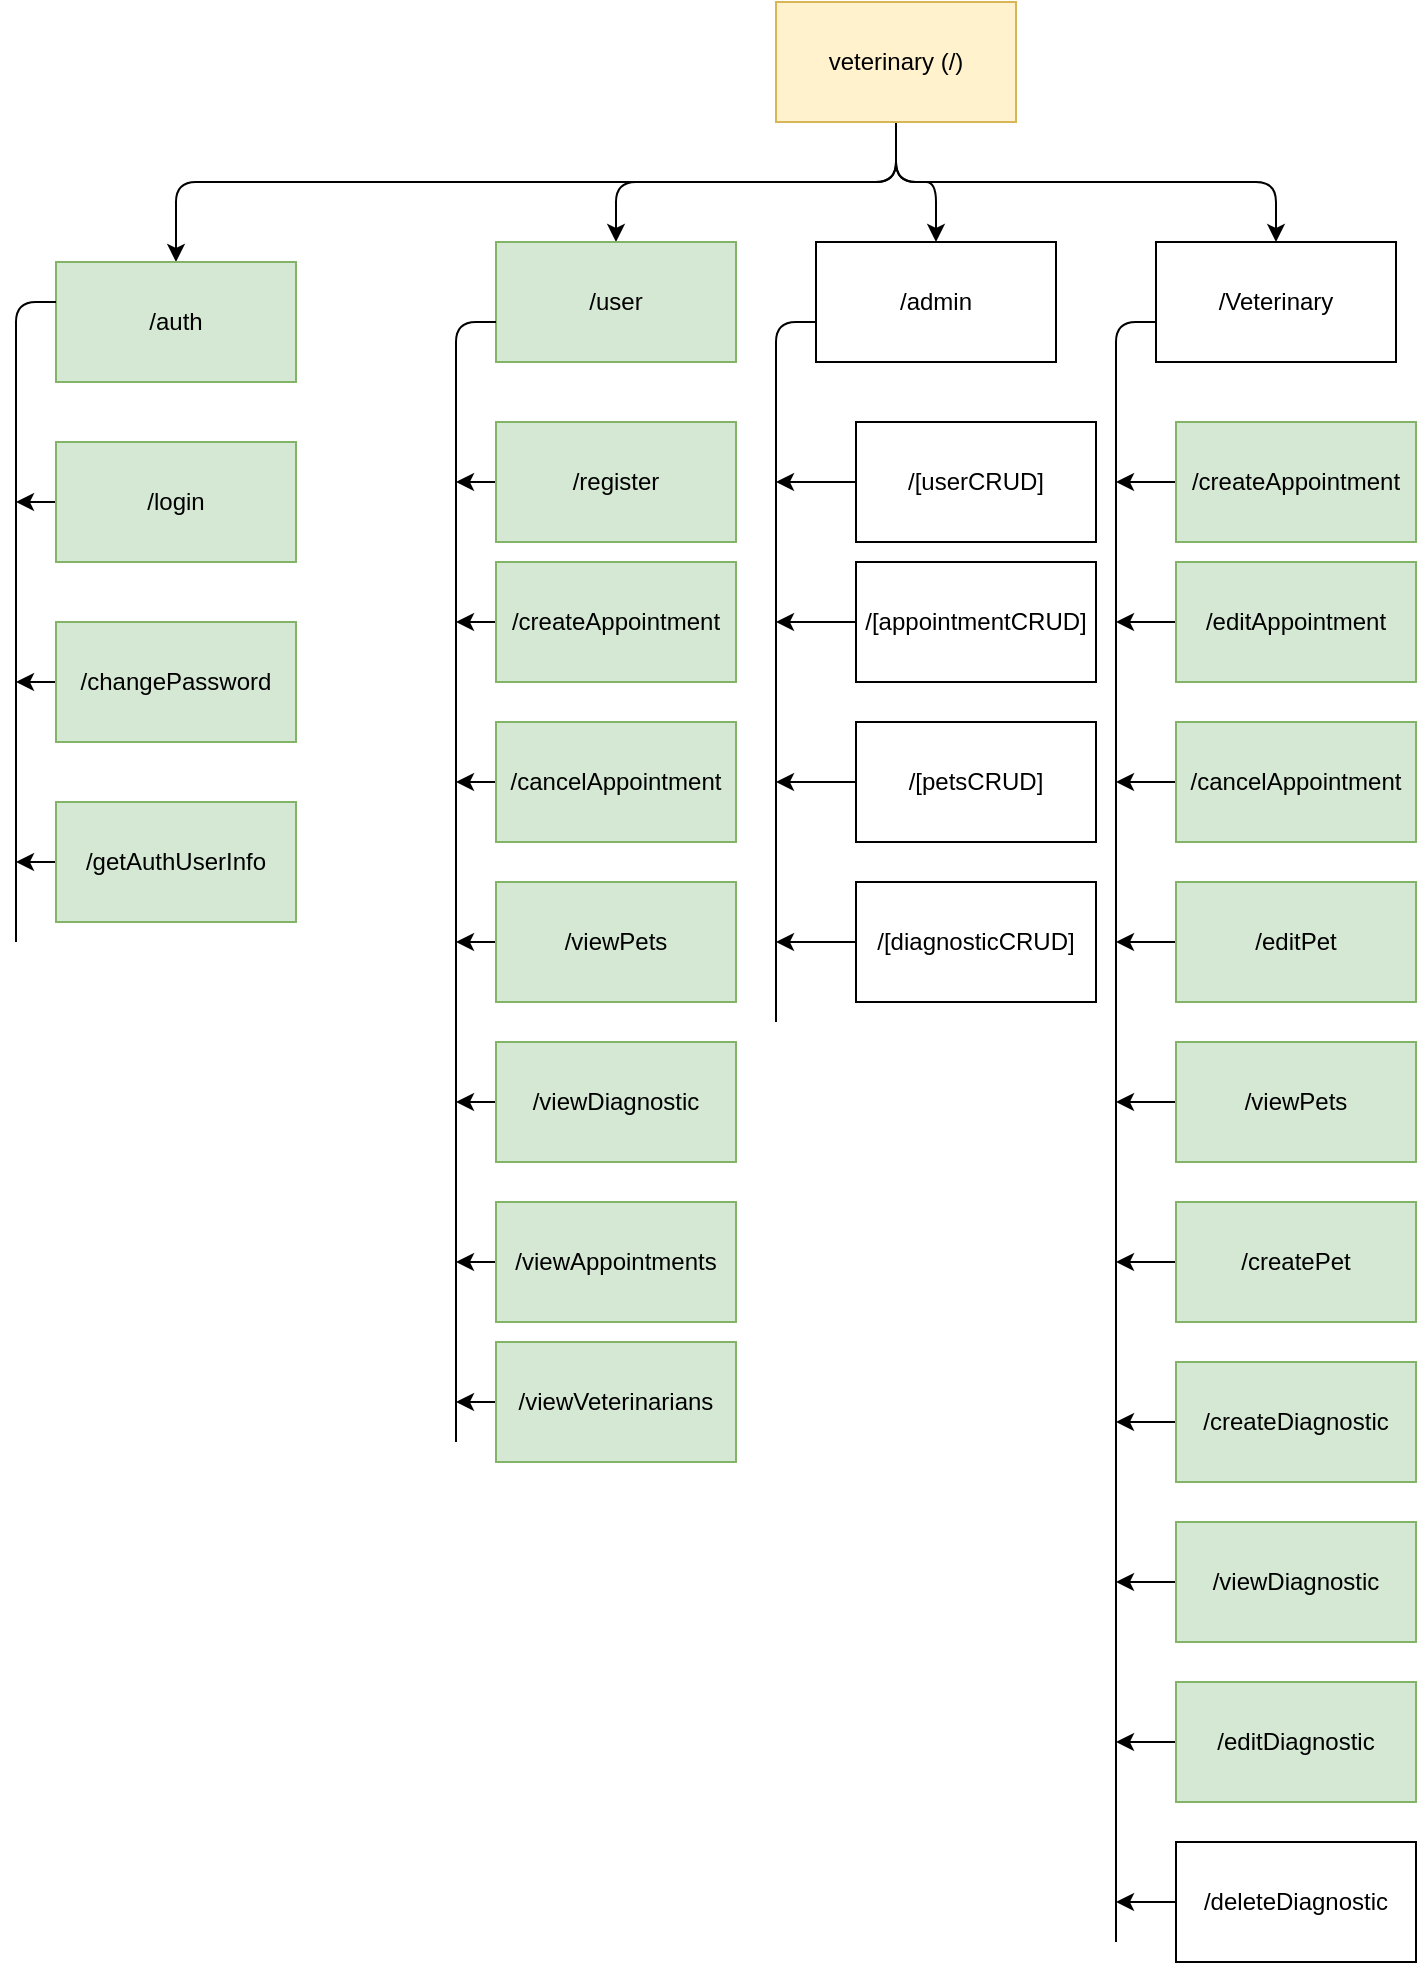 <mxfile>
    <diagram id="RPAzpnmm1RsqbhSX1ocx" name="Page-1">
        <mxGraphModel dx="1359" dy="274" grid="1" gridSize="10" guides="1" tooltips="1" connect="1" arrows="1" fold="1" page="1" pageScale="1" pageWidth="850" pageHeight="1100" math="0" shadow="0">
            <root>
                <mxCell id="0"/>
                <mxCell id="1" parent="0"/>
                <mxCell id="36" style="edgeStyle=none;html=1;entryX=0.5;entryY=0;entryDx=0;entryDy=0;exitX=0.5;exitY=1;exitDx=0;exitDy=0;" parent="1" source="2" target="3" edge="1">
                    <mxGeometry relative="1" as="geometry">
                        <Array as="points">
                            <mxPoint x="370" y="170"/>
                            <mxPoint x="230" y="170"/>
                        </Array>
                    </mxGeometry>
                </mxCell>
                <mxCell id="37" style="edgeStyle=none;html=1;exitX=0.5;exitY=1;exitDx=0;exitDy=0;entryX=0.5;entryY=0;entryDx=0;entryDy=0;" parent="1" source="2" target="4" edge="1">
                    <mxGeometry relative="1" as="geometry">
                        <Array as="points">
                            <mxPoint x="370" y="170"/>
                            <mxPoint x="390" y="170"/>
                        </Array>
                    </mxGeometry>
                </mxCell>
                <mxCell id="38" style="edgeStyle=none;html=1;entryX=0.5;entryY=0;entryDx=0;entryDy=0;exitX=0.5;exitY=1;exitDx=0;exitDy=0;" parent="1" source="2" target="5" edge="1">
                    <mxGeometry relative="1" as="geometry">
                        <Array as="points">
                            <mxPoint x="370" y="170"/>
                            <mxPoint x="560" y="170"/>
                        </Array>
                    </mxGeometry>
                </mxCell>
                <mxCell id="68" style="edgeStyle=none;html=1;exitX=0.5;exitY=1;exitDx=0;exitDy=0;" parent="1" source="2" edge="1">
                    <mxGeometry relative="1" as="geometry">
                        <Array as="points">
                            <mxPoint x="370" y="170"/>
                            <mxPoint x="10" y="170"/>
                        </Array>
                        <mxPoint x="10" y="210" as="targetPoint"/>
                    </mxGeometry>
                </mxCell>
                <mxCell id="2" value="veterinary (/)" style="rounded=0;whiteSpace=wrap;html=1;fillColor=#fff2cc;strokeColor=#d6b656;" parent="1" vertex="1">
                    <mxGeometry x="310" y="80" width="120" height="60" as="geometry"/>
                </mxCell>
                <mxCell id="3" value="/user" style="rounded=0;whiteSpace=wrap;html=1;fillColor=#d5e8d4;strokeColor=#82b366;" parent="1" vertex="1">
                    <mxGeometry x="170" y="200" width="120" height="60" as="geometry"/>
                </mxCell>
                <mxCell id="4" value="/admin" style="rounded=0;whiteSpace=wrap;html=1;" parent="1" vertex="1">
                    <mxGeometry x="330" y="200" width="120" height="60" as="geometry"/>
                </mxCell>
                <mxCell id="5" value="/Veterinary" style="rounded=0;whiteSpace=wrap;html=1;" parent="1" vertex="1">
                    <mxGeometry x="500" y="200" width="120" height="60" as="geometry"/>
                </mxCell>
                <mxCell id="44" style="edgeStyle=none;html=1;" parent="1" source="7" edge="1">
                    <mxGeometry relative="1" as="geometry">
                        <mxPoint x="150.0" y="320" as="targetPoint"/>
                    </mxGeometry>
                </mxCell>
                <mxCell id="7" value="/register" style="rounded=0;whiteSpace=wrap;html=1;fillColor=#d5e8d4;strokeColor=#82b366;" parent="1" vertex="1">
                    <mxGeometry x="170" y="290" width="120" height="60" as="geometry"/>
                </mxCell>
                <mxCell id="46" style="edgeStyle=none;html=1;" parent="1" source="9" edge="1">
                    <mxGeometry relative="1" as="geometry">
                        <mxPoint x="150.0" y="390" as="targetPoint"/>
                    </mxGeometry>
                </mxCell>
                <mxCell id="9" value="/createAppointment" style="rounded=0;whiteSpace=wrap;html=1;fillColor=#d5e8d4;strokeColor=#82b366;" parent="1" vertex="1">
                    <mxGeometry x="170" y="360" width="120" height="60" as="geometry"/>
                </mxCell>
                <mxCell id="49" style="edgeStyle=none;html=1;" parent="1" source="10" edge="1">
                    <mxGeometry relative="1" as="geometry">
                        <mxPoint x="150.0" y="630" as="targetPoint"/>
                    </mxGeometry>
                </mxCell>
                <mxCell id="10" value="/viewDiagnostic" style="rounded=0;whiteSpace=wrap;html=1;fillColor=#d5e8d4;strokeColor=#82b366;" parent="1" vertex="1">
                    <mxGeometry x="170" y="600" width="120" height="60" as="geometry"/>
                </mxCell>
                <mxCell id="51" style="edgeStyle=none;html=1;" parent="1" source="11" edge="1">
                    <mxGeometry relative="1" as="geometry">
                        <mxPoint x="310" y="320" as="targetPoint"/>
                    </mxGeometry>
                </mxCell>
                <mxCell id="11" value="/[userCRUD]" style="rounded=0;whiteSpace=wrap;html=1;" parent="1" vertex="1">
                    <mxGeometry x="350" y="290" width="120" height="60" as="geometry"/>
                </mxCell>
                <mxCell id="74" style="edgeStyle=none;html=1;" parent="1" source="12" edge="1">
                    <mxGeometry relative="1" as="geometry">
                        <mxPoint x="-70" y="330" as="targetPoint"/>
                    </mxGeometry>
                </mxCell>
                <mxCell id="12" value="/login" style="rounded=0;whiteSpace=wrap;html=1;fillColor=#d5e8d4;strokeColor=#82b366;" parent="1" vertex="1">
                    <mxGeometry x="-50" y="300" width="120" height="60" as="geometry"/>
                </mxCell>
                <mxCell id="76" style="edgeStyle=none;html=1;" parent="1" source="13" edge="1">
                    <mxGeometry relative="1" as="geometry">
                        <mxPoint x="-70" y="420" as="targetPoint"/>
                    </mxGeometry>
                </mxCell>
                <mxCell id="13" value="/changePassword" style="rounded=0;whiteSpace=wrap;html=1;fillColor=#d5e8d4;strokeColor=#82b366;" parent="1" vertex="1">
                    <mxGeometry x="-50" y="390" width="120" height="60" as="geometry"/>
                </mxCell>
                <mxCell id="55" style="edgeStyle=none;html=1;" parent="1" source="14" edge="1">
                    <mxGeometry relative="1" as="geometry">
                        <mxPoint x="310" y="390" as="targetPoint"/>
                    </mxGeometry>
                </mxCell>
                <mxCell id="14" value="/[appointmentCRUD]" style="rounded=0;whiteSpace=wrap;html=1;" parent="1" vertex="1">
                    <mxGeometry x="350" y="360" width="120" height="60" as="geometry"/>
                </mxCell>
                <mxCell id="56" style="edgeStyle=none;html=1;" parent="1" source="17" edge="1">
                    <mxGeometry relative="1" as="geometry">
                        <mxPoint x="310" y="470" as="targetPoint"/>
                    </mxGeometry>
                </mxCell>
                <mxCell id="17" value="/[petsCRUD]" style="rounded=0;whiteSpace=wrap;html=1;" parent="1" vertex="1">
                    <mxGeometry x="350" y="440" width="120" height="60" as="geometry"/>
                </mxCell>
                <mxCell id="57" style="edgeStyle=none;html=1;" parent="1" source="18" edge="1">
                    <mxGeometry relative="1" as="geometry">
                        <mxPoint x="310" y="550" as="targetPoint"/>
                    </mxGeometry>
                </mxCell>
                <mxCell id="18" value="/[diagnosticCRUD]" style="rounded=0;whiteSpace=wrap;html=1;" parent="1" vertex="1">
                    <mxGeometry x="350" y="520" width="120" height="60" as="geometry"/>
                </mxCell>
                <mxCell id="58" style="edgeStyle=none;html=1;" parent="1" source="19" edge="1">
                    <mxGeometry relative="1" as="geometry">
                        <mxPoint x="480" y="320" as="targetPoint"/>
                    </mxGeometry>
                </mxCell>
                <mxCell id="19" value="/createAppointment" style="rounded=0;whiteSpace=wrap;html=1;fillColor=#d5e8d4;strokeColor=#82b366;" parent="1" vertex="1">
                    <mxGeometry x="510" y="290" width="120" height="60" as="geometry"/>
                </mxCell>
                <mxCell id="64" style="edgeStyle=none;html=1;" parent="1" source="25" edge="1">
                    <mxGeometry relative="1" as="geometry">
                        <mxPoint x="480" y="630" as="targetPoint"/>
                    </mxGeometry>
                </mxCell>
                <mxCell id="25" value="/viewPets" style="rounded=0;whiteSpace=wrap;html=1;fillColor=#d5e8d4;strokeColor=#82b366;" parent="1" vertex="1">
                    <mxGeometry x="510" y="600" width="120" height="60" as="geometry"/>
                </mxCell>
                <mxCell id="48" style="edgeStyle=none;html=1;" parent="1" source="27" edge="1">
                    <mxGeometry relative="1" as="geometry">
                        <mxPoint x="150.0" y="550" as="targetPoint"/>
                    </mxGeometry>
                </mxCell>
                <mxCell id="27" value="/viewPets" style="rounded=0;whiteSpace=wrap;html=1;fillColor=#d5e8d4;strokeColor=#82b366;" parent="1" vertex="1">
                    <mxGeometry x="170" y="520" width="120" height="60" as="geometry"/>
                </mxCell>
                <mxCell id="59" style="edgeStyle=none;html=1;" parent="1" source="29" edge="1">
                    <mxGeometry relative="1" as="geometry">
                        <mxPoint x="480" y="390" as="targetPoint"/>
                    </mxGeometry>
                </mxCell>
                <mxCell id="29" value="/editAppointment" style="rounded=0;whiteSpace=wrap;html=1;fillColor=#d5e8d4;strokeColor=#82b366;" parent="1" vertex="1">
                    <mxGeometry x="510" y="360" width="120" height="60" as="geometry"/>
                </mxCell>
                <mxCell id="60" style="edgeStyle=none;html=1;" parent="1" source="30" edge="1">
                    <mxGeometry relative="1" as="geometry">
                        <mxPoint x="480" y="470" as="targetPoint"/>
                    </mxGeometry>
                </mxCell>
                <mxCell id="30" value="/cancelAppointment" style="rounded=0;whiteSpace=wrap;html=1;fillColor=#d5e8d4;strokeColor=#82b366;" parent="1" vertex="1">
                    <mxGeometry x="510" y="440" width="120" height="60" as="geometry"/>
                </mxCell>
                <mxCell id="65" style="edgeStyle=none;html=1;" parent="1" source="31" edge="1">
                    <mxGeometry relative="1" as="geometry">
                        <mxPoint x="480" y="710" as="targetPoint"/>
                    </mxGeometry>
                </mxCell>
                <mxCell id="31" value="/createPet" style="rounded=0;whiteSpace=wrap;html=1;fillColor=#d5e8d4;strokeColor=#82b366;" parent="1" vertex="1">
                    <mxGeometry x="510" y="680" width="120" height="60" as="geometry"/>
                </mxCell>
                <mxCell id="66" style="edgeStyle=none;html=1;" parent="1" source="32" edge="1">
                    <mxGeometry relative="1" as="geometry">
                        <mxPoint x="480" y="550" as="targetPoint"/>
                    </mxGeometry>
                </mxCell>
                <mxCell id="32" value="/editPet" style="rounded=0;whiteSpace=wrap;html=1;fillColor=#d5e8d4;strokeColor=#82b366;" parent="1" vertex="1">
                    <mxGeometry x="510" y="520" width="120" height="60" as="geometry"/>
                </mxCell>
                <mxCell id="47" style="edgeStyle=none;html=1;" parent="1" source="34" edge="1">
                    <mxGeometry relative="1" as="geometry">
                        <mxPoint x="150.0" y="470" as="targetPoint"/>
                    </mxGeometry>
                </mxCell>
                <mxCell id="34" value="/cancelAppointment" style="rounded=0;whiteSpace=wrap;html=1;fillColor=#d5e8d4;strokeColor=#82b366;" parent="1" vertex="1">
                    <mxGeometry x="170" y="440" width="120" height="60" as="geometry"/>
                </mxCell>
                <mxCell id="40" value="" style="endArrow=none;html=1;" parent="1" edge="1">
                    <mxGeometry width="50" height="50" relative="1" as="geometry">
                        <mxPoint x="150" y="800" as="sourcePoint"/>
                        <mxPoint x="170" y="240" as="targetPoint"/>
                        <Array as="points">
                            <mxPoint x="150" y="240"/>
                        </Array>
                    </mxGeometry>
                </mxCell>
                <mxCell id="41" value="" style="endArrow=none;html=1;" parent="1" edge="1">
                    <mxGeometry width="50" height="50" relative="1" as="geometry">
                        <mxPoint x="310" y="590" as="sourcePoint"/>
                        <mxPoint x="330" y="240" as="targetPoint"/>
                        <Array as="points">
                            <mxPoint x="310" y="240"/>
                        </Array>
                    </mxGeometry>
                </mxCell>
                <mxCell id="42" value="" style="endArrow=none;html=1;" parent="1" edge="1">
                    <mxGeometry width="50" height="50" relative="1" as="geometry">
                        <mxPoint x="480" y="1050" as="sourcePoint"/>
                        <mxPoint x="500" y="240" as="targetPoint"/>
                        <Array as="points">
                            <mxPoint x="480" y="240"/>
                        </Array>
                    </mxGeometry>
                </mxCell>
                <mxCell id="72" value="/auth" style="rounded=0;whiteSpace=wrap;html=1;fillColor=#d5e8d4;strokeColor=#82b366;" parent="1" vertex="1">
                    <mxGeometry x="-50" y="210" width="120" height="60" as="geometry"/>
                </mxCell>
                <mxCell id="73" value="" style="endArrow=none;html=1;" parent="1" edge="1">
                    <mxGeometry width="50" height="50" relative="1" as="geometry">
                        <mxPoint x="-70" y="550" as="sourcePoint"/>
                        <mxPoint x="-50" y="230" as="targetPoint"/>
                        <Array as="points">
                            <mxPoint x="-70" y="230"/>
                        </Array>
                    </mxGeometry>
                </mxCell>
                <mxCell id="78" style="edgeStyle=none;html=1;" parent="1" source="77" edge="1">
                    <mxGeometry relative="1" as="geometry">
                        <mxPoint x="-70" y="510" as="targetPoint"/>
                    </mxGeometry>
                </mxCell>
                <mxCell id="77" value="/getAuthUserInfo" style="rounded=0;whiteSpace=wrap;html=1;fillColor=#d5e8d4;strokeColor=#82b366;" parent="1" vertex="1">
                    <mxGeometry x="-50" y="480" width="120" height="60" as="geometry"/>
                </mxCell>
                <mxCell id="80" style="edgeStyle=none;html=1;" parent="1" source="81" edge="1">
                    <mxGeometry relative="1" as="geometry">
                        <mxPoint x="150.0" y="710" as="targetPoint"/>
                    </mxGeometry>
                </mxCell>
                <mxCell id="81" value="/viewAppointments" style="rounded=0;whiteSpace=wrap;html=1;fillColor=#d5e8d4;strokeColor=#82b366;" parent="1" vertex="1">
                    <mxGeometry x="170" y="680" width="120" height="60" as="geometry"/>
                </mxCell>
                <mxCell id="87" style="edgeStyle=none;html=1;" parent="1" source="88" edge="1">
                    <mxGeometry relative="1" as="geometry">
                        <mxPoint x="150.0" y="780" as="targetPoint"/>
                    </mxGeometry>
                </mxCell>
                <mxCell id="88" value="/viewVeterinarians" style="rounded=0;whiteSpace=wrap;html=1;fillColor=#d5e8d4;strokeColor=#82b366;" parent="1" vertex="1">
                    <mxGeometry x="170" y="750" width="120" height="60" as="geometry"/>
                </mxCell>
                <mxCell id="93" style="edgeStyle=none;html=1;" parent="1" source="94" edge="1">
                    <mxGeometry relative="1" as="geometry">
                        <mxPoint x="480" y="1030" as="targetPoint"/>
                    </mxGeometry>
                </mxCell>
                <mxCell id="94" value="/deleteDiagnostic" style="rounded=0;whiteSpace=wrap;html=1;" parent="1" vertex="1">
                    <mxGeometry x="510" y="1000" width="120" height="60" as="geometry"/>
                </mxCell>
                <mxCell id="97" style="edgeStyle=none;html=1;" parent="1" source="98" edge="1">
                    <mxGeometry relative="1" as="geometry">
                        <mxPoint x="480" y="790" as="targetPoint"/>
                    </mxGeometry>
                </mxCell>
                <mxCell id="98" value="/createDiagnostic" style="rounded=0;whiteSpace=wrap;html=1;fillColor=#d5e8d4;strokeColor=#82b366;" parent="1" vertex="1">
                    <mxGeometry x="510" y="760" width="120" height="60" as="geometry"/>
                </mxCell>
                <mxCell id="99" style="edgeStyle=none;html=1;" parent="1" source="100" edge="1">
                    <mxGeometry relative="1" as="geometry">
                        <mxPoint x="480" y="950" as="targetPoint"/>
                    </mxGeometry>
                </mxCell>
                <mxCell id="100" value="/editDiagnostic" style="rounded=0;whiteSpace=wrap;html=1;fillColor=#d5e8d4;strokeColor=#82b366;" parent="1" vertex="1">
                    <mxGeometry x="510" y="920" width="120" height="60" as="geometry"/>
                </mxCell>
                <mxCell id="101" style="edgeStyle=none;html=1;" parent="1" source="102" edge="1">
                    <mxGeometry relative="1" as="geometry">
                        <mxPoint x="480" y="870" as="targetPoint"/>
                    </mxGeometry>
                </mxCell>
                <mxCell id="102" value="/viewDiagnostic" style="rounded=0;whiteSpace=wrap;html=1;fillColor=#d5e8d4;strokeColor=#82b366;" parent="1" vertex="1">
                    <mxGeometry x="510" y="840" width="120" height="60" as="geometry"/>
                </mxCell>
            </root>
        </mxGraphModel>
    </diagram>
</mxfile>